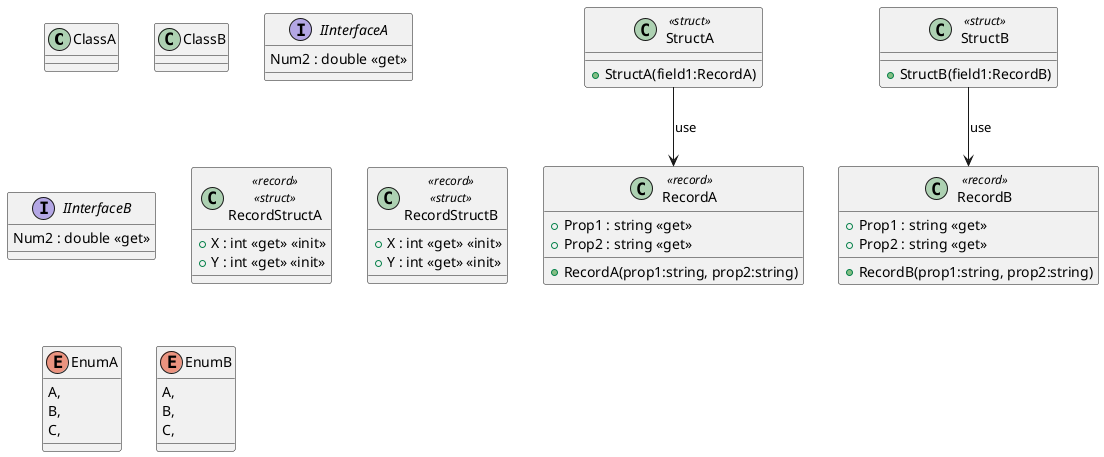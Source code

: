 @startuml
class ClassA {
}
class ClassB {
}
interface IInterfaceA {
    Num2 : double <<get>>
}
interface IInterfaceB {
    Num2 : double <<get>>
}
class RecordA <<record>> {
    + Prop1 : string <<get>>
    + Prop2 : string <<get>>
    + RecordA(prop1:string, prop2:string)
}
class RecordB <<record>> {
    + Prop1 : string <<get>>
    + Prop2 : string <<get>>
    + RecordB(prop1:string, prop2:string)
}
class StructA <<struct>> {
    + StructA(field1:RecordA)
}
class StructB <<struct>> {
    + StructB(field1:RecordB)
}
class RecordStructA <<record>> <<struct>> {
    + X : int <<get>> <<init>>
    + Y : int <<get>> <<init>>
}
class RecordStructB <<record>> <<struct>> {
    + X : int <<get>> <<init>>
    + Y : int <<get>> <<init>>
}
enum EnumA {
    A,
    B,
    C,
}
enum EnumB {
    A,
    B,
    C,
}
StructA --> RecordA : "use"
StructB --> RecordB : "use"
@enduml
